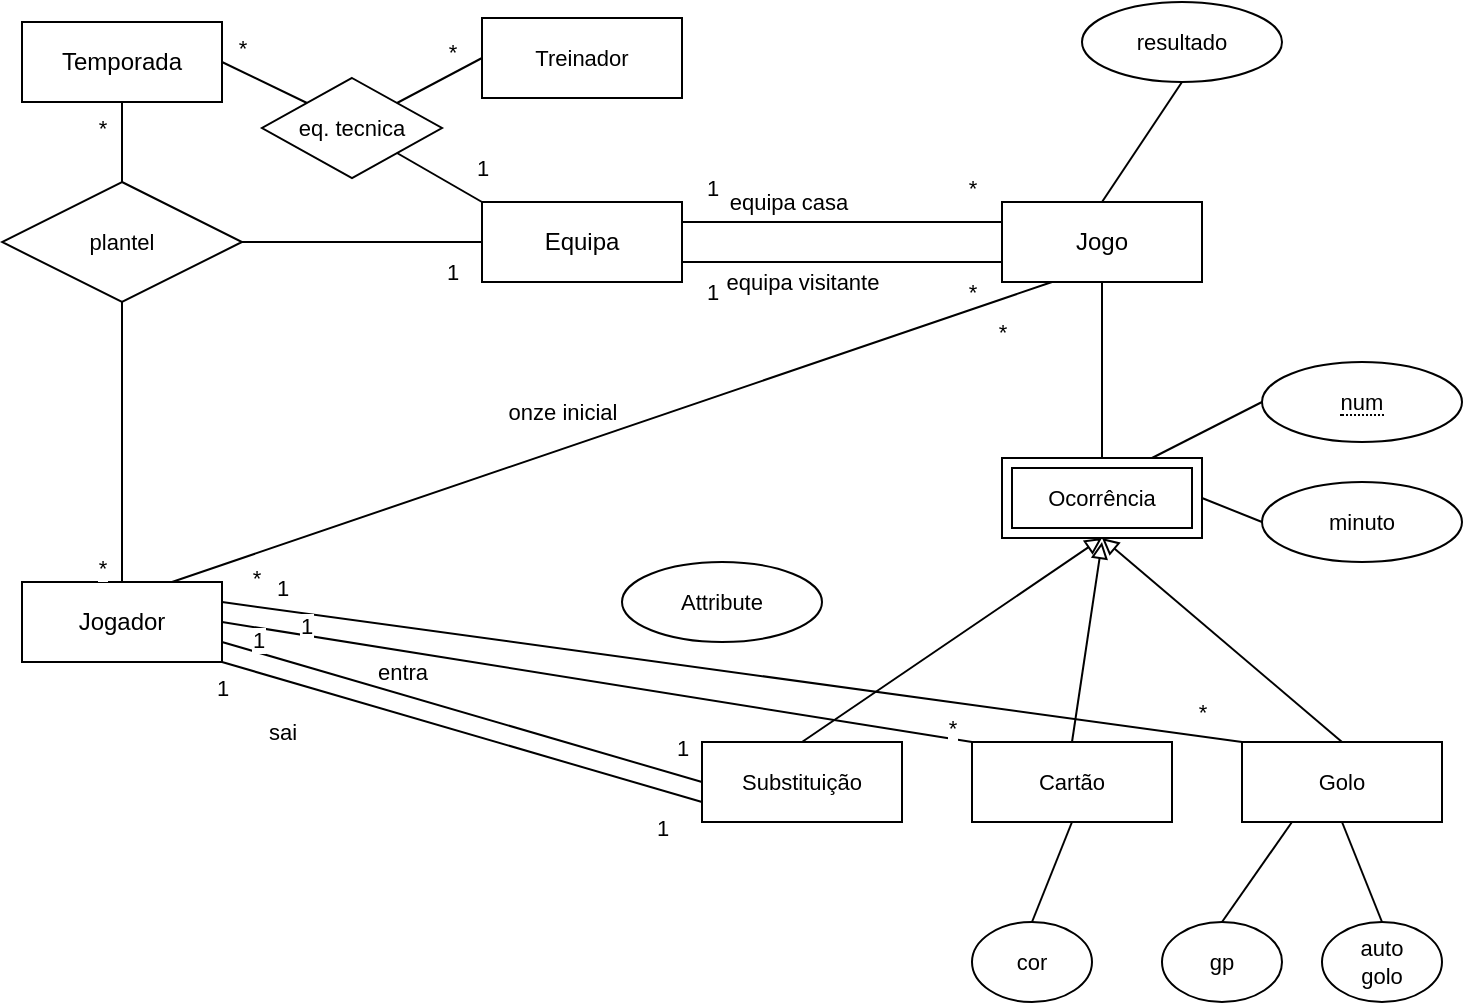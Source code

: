 <mxfile version="23.1.7" type="device">
  <diagram name="Page-1" id="HHxzxT7HDGMDCwjG4vFk">
    <mxGraphModel dx="989" dy="532" grid="1" gridSize="10" guides="1" tooltips="1" connect="1" arrows="1" fold="1" page="1" pageScale="1" pageWidth="850" pageHeight="1100" math="0" shadow="0">
      <root>
        <mxCell id="0" />
        <mxCell id="1" parent="0" />
        <mxCell id="HbNd26vC9nYK1mF1l2cm-38" style="edgeStyle=none;rounded=0;orthogonalLoop=1;jettySize=auto;html=1;exitX=0.5;exitY=1;exitDx=0;exitDy=0;entryX=0.5;entryY=0;entryDx=0;entryDy=0;strokeColor=default;align=center;verticalAlign=middle;fontFamily=Helvetica;fontSize=11;fontColor=default;labelBackgroundColor=default;endArrow=none;endFill=0;" edge="1" parent="1" source="HbNd26vC9nYK1mF1l2cm-1" target="HbNd26vC9nYK1mF1l2cm-37">
          <mxGeometry relative="1" as="geometry" />
        </mxCell>
        <mxCell id="HbNd26vC9nYK1mF1l2cm-1" value="Jogo" style="whiteSpace=wrap;html=1;align=center;" vertex="1" parent="1">
          <mxGeometry x="620" y="130" width="100" height="40" as="geometry" />
        </mxCell>
        <mxCell id="HbNd26vC9nYK1mF1l2cm-17" style="edgeStyle=none;rounded=0;orthogonalLoop=1;jettySize=auto;html=1;exitX=0.75;exitY=0;exitDx=0;exitDy=0;entryX=0.25;entryY=1;entryDx=0;entryDy=0;strokeColor=default;align=center;verticalAlign=middle;fontFamily=Helvetica;fontSize=11;fontColor=default;labelBackgroundColor=default;endArrow=none;endFill=0;" edge="1" parent="1" source="HbNd26vC9nYK1mF1l2cm-2" target="HbNd26vC9nYK1mF1l2cm-1">
          <mxGeometry relative="1" as="geometry" />
        </mxCell>
        <mxCell id="HbNd26vC9nYK1mF1l2cm-19" value="*" style="edgeLabel;html=1;align=center;verticalAlign=middle;resizable=0;points=[];fontFamily=Helvetica;fontSize=11;fontColor=default;labelBackgroundColor=default;" vertex="1" connectable="0" parent="HbNd26vC9nYK1mF1l2cm-17">
          <mxGeometry x="-0.835" y="-7" relative="1" as="geometry">
            <mxPoint x="3" y="4" as="offset" />
          </mxGeometry>
        </mxCell>
        <mxCell id="HbNd26vC9nYK1mF1l2cm-2" value="Jogador" style="whiteSpace=wrap;html=1;align=center;" vertex="1" parent="1">
          <mxGeometry x="130" y="320" width="100" height="40" as="geometry" />
        </mxCell>
        <mxCell id="HbNd26vC9nYK1mF1l2cm-6" style="edgeStyle=none;rounded=0;orthogonalLoop=1;jettySize=auto;html=1;exitX=1;exitY=0.75;exitDx=0;exitDy=0;entryX=0;entryY=0.75;entryDx=0;entryDy=0;strokeColor=default;align=center;verticalAlign=middle;fontFamily=Helvetica;fontSize=11;fontColor=default;labelBackgroundColor=default;endArrow=none;endFill=0;" edge="1" parent="1" source="HbNd26vC9nYK1mF1l2cm-3" target="HbNd26vC9nYK1mF1l2cm-1">
          <mxGeometry relative="1" as="geometry" />
        </mxCell>
        <mxCell id="HbNd26vC9nYK1mF1l2cm-3" value="Equipa" style="whiteSpace=wrap;html=1;align=center;" vertex="1" parent="1">
          <mxGeometry x="360" y="130" width="100" height="40" as="geometry" />
        </mxCell>
        <mxCell id="HbNd26vC9nYK1mF1l2cm-31" style="edgeStyle=none;rounded=0;orthogonalLoop=1;jettySize=auto;html=1;exitX=1;exitY=0.5;exitDx=0;exitDy=0;entryX=0;entryY=0;entryDx=0;entryDy=0;strokeColor=default;align=center;verticalAlign=middle;fontFamily=Helvetica;fontSize=11;fontColor=default;labelBackgroundColor=default;endArrow=none;endFill=0;" edge="1" parent="1" source="HbNd26vC9nYK1mF1l2cm-4" target="HbNd26vC9nYK1mF1l2cm-30">
          <mxGeometry relative="1" as="geometry" />
        </mxCell>
        <mxCell id="HbNd26vC9nYK1mF1l2cm-4" value="Temporada" style="whiteSpace=wrap;html=1;align=center;" vertex="1" parent="1">
          <mxGeometry x="130" y="40" width="100" height="40" as="geometry" />
        </mxCell>
        <mxCell id="HbNd26vC9nYK1mF1l2cm-5" style="rounded=0;orthogonalLoop=1;jettySize=auto;html=1;exitX=1;exitY=0.25;exitDx=0;exitDy=0;entryX=0;entryY=0.25;entryDx=0;entryDy=0;endArrow=none;endFill=0;" edge="1" parent="1" source="HbNd26vC9nYK1mF1l2cm-3" target="HbNd26vC9nYK1mF1l2cm-1">
          <mxGeometry relative="1" as="geometry" />
        </mxCell>
        <mxCell id="HbNd26vC9nYK1mF1l2cm-14" value="equipa casa" style="edgeLabel;html=1;align=center;verticalAlign=middle;resizable=0;points=[];fontFamily=Helvetica;fontSize=11;fontColor=default;labelBackgroundColor=default;" vertex="1" connectable="0" parent="HbNd26vC9nYK1mF1l2cm-5">
          <mxGeometry x="-0.362" y="5" relative="1" as="geometry">
            <mxPoint x="2" y="-5" as="offset" />
          </mxGeometry>
        </mxCell>
        <mxCell id="HbNd26vC9nYK1mF1l2cm-7" value="1" style="text;html=1;align=center;verticalAlign=middle;resizable=0;points=[];autosize=1;strokeColor=none;fillColor=none;fontFamily=Helvetica;fontSize=11;fontColor=default;labelBackgroundColor=default;" vertex="1" parent="1">
          <mxGeometry x="460" y="108" width="30" height="30" as="geometry" />
        </mxCell>
        <mxCell id="HbNd26vC9nYK1mF1l2cm-8" value="*" style="text;html=1;align=center;verticalAlign=middle;resizable=0;points=[];autosize=1;strokeColor=none;fillColor=none;fontFamily=Helvetica;fontSize=11;fontColor=default;labelBackgroundColor=default;" vertex="1" parent="1">
          <mxGeometry x="590" y="108" width="30" height="30" as="geometry" />
        </mxCell>
        <mxCell id="HbNd26vC9nYK1mF1l2cm-10" value="1" style="text;html=1;align=center;verticalAlign=middle;resizable=0;points=[];autosize=1;strokeColor=none;fillColor=none;fontFamily=Helvetica;fontSize=11;fontColor=default;labelBackgroundColor=default;" vertex="1" parent="1">
          <mxGeometry x="460" y="160" width="30" height="30" as="geometry" />
        </mxCell>
        <mxCell id="HbNd26vC9nYK1mF1l2cm-11" value="*" style="text;html=1;align=center;verticalAlign=middle;resizable=0;points=[];autosize=1;strokeColor=none;fillColor=none;fontFamily=Helvetica;fontSize=11;fontColor=default;labelBackgroundColor=default;" vertex="1" parent="1">
          <mxGeometry x="590" y="160" width="30" height="30" as="geometry" />
        </mxCell>
        <mxCell id="HbNd26vC9nYK1mF1l2cm-13" style="edgeStyle=none;rounded=0;orthogonalLoop=1;jettySize=auto;html=1;exitX=0.5;exitY=1;exitDx=0;exitDy=0;entryX=0.5;entryY=0;entryDx=0;entryDy=0;strokeColor=default;align=center;verticalAlign=middle;fontFamily=Helvetica;fontSize=11;fontColor=default;labelBackgroundColor=default;endArrow=none;endFill=0;" edge="1" parent="1" source="HbNd26vC9nYK1mF1l2cm-12" target="HbNd26vC9nYK1mF1l2cm-1">
          <mxGeometry relative="1" as="geometry" />
        </mxCell>
        <mxCell id="HbNd26vC9nYK1mF1l2cm-12" value="resultado" style="ellipse;whiteSpace=wrap;html=1;align=center;fontFamily=Helvetica;fontSize=11;fontColor=default;labelBackgroundColor=default;" vertex="1" parent="1">
          <mxGeometry x="660" y="30" width="100" height="40" as="geometry" />
        </mxCell>
        <mxCell id="HbNd26vC9nYK1mF1l2cm-15" value="equipa visitante" style="edgeLabel;html=1;align=center;verticalAlign=middle;resizable=0;points=[];fontFamily=Helvetica;fontSize=11;fontColor=default;labelBackgroundColor=default;" vertex="1" connectable="0" parent="1">
          <mxGeometry x="520.004" y="170" as="geometry" />
        </mxCell>
        <mxCell id="HbNd26vC9nYK1mF1l2cm-18" value="*" style="text;html=1;align=center;verticalAlign=middle;resizable=0;points=[];autosize=1;strokeColor=none;fillColor=none;fontFamily=Helvetica;fontSize=11;fontColor=default;labelBackgroundColor=default;" vertex="1" parent="1">
          <mxGeometry x="605" y="180" width="30" height="30" as="geometry" />
        </mxCell>
        <mxCell id="HbNd26vC9nYK1mF1l2cm-20" value="onze inicial" style="text;html=1;align=center;verticalAlign=middle;resizable=0;points=[];autosize=1;strokeColor=none;fillColor=none;fontFamily=Helvetica;fontSize=11;fontColor=default;labelBackgroundColor=default;" vertex="1" parent="1">
          <mxGeometry x="360" y="220" width="80" height="30" as="geometry" />
        </mxCell>
        <mxCell id="HbNd26vC9nYK1mF1l2cm-22" style="edgeStyle=none;rounded=0;orthogonalLoop=1;jettySize=auto;html=1;exitX=1;exitY=0.5;exitDx=0;exitDy=0;entryX=0;entryY=0.5;entryDx=0;entryDy=0;strokeColor=default;align=center;verticalAlign=middle;fontFamily=Helvetica;fontSize=11;fontColor=default;labelBackgroundColor=default;endArrow=none;endFill=0;" edge="1" parent="1" source="HbNd26vC9nYK1mF1l2cm-21" target="HbNd26vC9nYK1mF1l2cm-3">
          <mxGeometry relative="1" as="geometry" />
        </mxCell>
        <mxCell id="HbNd26vC9nYK1mF1l2cm-23" style="edgeStyle=none;rounded=0;orthogonalLoop=1;jettySize=auto;html=1;exitX=0.5;exitY=0;exitDx=0;exitDy=0;entryX=0.5;entryY=1;entryDx=0;entryDy=0;strokeColor=default;align=center;verticalAlign=middle;fontFamily=Helvetica;fontSize=11;fontColor=default;labelBackgroundColor=default;endArrow=none;endFill=0;" edge="1" parent="1" source="HbNd26vC9nYK1mF1l2cm-21" target="HbNd26vC9nYK1mF1l2cm-4">
          <mxGeometry relative="1" as="geometry" />
        </mxCell>
        <mxCell id="HbNd26vC9nYK1mF1l2cm-24" style="edgeStyle=none;rounded=0;orthogonalLoop=1;jettySize=auto;html=1;exitX=0.5;exitY=1;exitDx=0;exitDy=0;entryX=0.5;entryY=0;entryDx=0;entryDy=0;strokeColor=default;align=center;verticalAlign=middle;fontFamily=Helvetica;fontSize=11;fontColor=default;labelBackgroundColor=default;endArrow=none;endFill=0;" edge="1" parent="1" source="HbNd26vC9nYK1mF1l2cm-21" target="HbNd26vC9nYK1mF1l2cm-2">
          <mxGeometry relative="1" as="geometry" />
        </mxCell>
        <mxCell id="HbNd26vC9nYK1mF1l2cm-21" value="plantel" style="shape=rhombus;perimeter=rhombusPerimeter;whiteSpace=wrap;html=1;align=center;fontFamily=Helvetica;fontSize=11;fontColor=default;labelBackgroundColor=default;" vertex="1" parent="1">
          <mxGeometry x="120" y="120" width="120" height="60" as="geometry" />
        </mxCell>
        <mxCell id="HbNd26vC9nYK1mF1l2cm-25" value="*" style="text;html=1;align=center;verticalAlign=middle;resizable=0;points=[];autosize=1;strokeColor=none;fillColor=none;fontFamily=Helvetica;fontSize=11;fontColor=default;labelBackgroundColor=default;" vertex="1" parent="1">
          <mxGeometry x="155" y="298" width="30" height="30" as="geometry" />
        </mxCell>
        <mxCell id="HbNd26vC9nYK1mF1l2cm-26" value="*" style="text;html=1;align=center;verticalAlign=middle;resizable=0;points=[];autosize=1;strokeColor=none;fillColor=none;fontFamily=Helvetica;fontSize=11;fontColor=default;labelBackgroundColor=default;" vertex="1" parent="1">
          <mxGeometry x="155" y="78" width="30" height="30" as="geometry" />
        </mxCell>
        <mxCell id="HbNd26vC9nYK1mF1l2cm-27" value="1" style="text;html=1;align=center;verticalAlign=middle;resizable=0;points=[];autosize=1;strokeColor=none;fillColor=none;fontFamily=Helvetica;fontSize=11;fontColor=default;labelBackgroundColor=default;" vertex="1" parent="1">
          <mxGeometry x="330" y="150" width="30" height="30" as="geometry" />
        </mxCell>
        <mxCell id="HbNd26vC9nYK1mF1l2cm-29" value="Treinador" style="whiteSpace=wrap;html=1;align=center;fontFamily=Helvetica;fontSize=11;fontColor=default;labelBackgroundColor=default;" vertex="1" parent="1">
          <mxGeometry x="360" y="38" width="100" height="40" as="geometry" />
        </mxCell>
        <mxCell id="HbNd26vC9nYK1mF1l2cm-32" style="edgeStyle=none;rounded=0;orthogonalLoop=1;jettySize=auto;html=1;exitX=1;exitY=0;exitDx=0;exitDy=0;entryX=0;entryY=0.5;entryDx=0;entryDy=0;strokeColor=default;align=center;verticalAlign=middle;fontFamily=Helvetica;fontSize=11;fontColor=default;labelBackgroundColor=default;endArrow=none;endFill=0;" edge="1" parent="1" source="HbNd26vC9nYK1mF1l2cm-30" target="HbNd26vC9nYK1mF1l2cm-29">
          <mxGeometry relative="1" as="geometry" />
        </mxCell>
        <mxCell id="HbNd26vC9nYK1mF1l2cm-33" style="edgeStyle=none;rounded=0;orthogonalLoop=1;jettySize=auto;html=1;exitX=1;exitY=1;exitDx=0;exitDy=0;entryX=0;entryY=0;entryDx=0;entryDy=0;strokeColor=default;align=center;verticalAlign=middle;fontFamily=Helvetica;fontSize=11;fontColor=default;labelBackgroundColor=default;endArrow=none;endFill=0;" edge="1" parent="1" source="HbNd26vC9nYK1mF1l2cm-30" target="HbNd26vC9nYK1mF1l2cm-3">
          <mxGeometry relative="1" as="geometry" />
        </mxCell>
        <mxCell id="HbNd26vC9nYK1mF1l2cm-30" value="eq. tecnica" style="shape=rhombus;perimeter=rhombusPerimeter;whiteSpace=wrap;html=1;align=center;fontFamily=Helvetica;fontSize=11;fontColor=default;labelBackgroundColor=default;" vertex="1" parent="1">
          <mxGeometry x="250" y="68" width="90" height="50" as="geometry" />
        </mxCell>
        <mxCell id="HbNd26vC9nYK1mF1l2cm-34" value="*" style="text;html=1;align=center;verticalAlign=middle;resizable=0;points=[];autosize=1;strokeColor=none;fillColor=none;fontFamily=Helvetica;fontSize=11;fontColor=default;labelBackgroundColor=default;" vertex="1" parent="1">
          <mxGeometry x="330" y="40" width="30" height="30" as="geometry" />
        </mxCell>
        <mxCell id="HbNd26vC9nYK1mF1l2cm-35" value="*" style="text;html=1;align=center;verticalAlign=middle;resizable=0;points=[];autosize=1;strokeColor=none;fillColor=none;fontFamily=Helvetica;fontSize=11;fontColor=default;labelBackgroundColor=default;" vertex="1" parent="1">
          <mxGeometry x="225" y="38" width="30" height="30" as="geometry" />
        </mxCell>
        <mxCell id="HbNd26vC9nYK1mF1l2cm-36" value="1" style="text;html=1;align=center;verticalAlign=middle;resizable=0;points=[];autosize=1;strokeColor=none;fillColor=none;fontFamily=Helvetica;fontSize=11;fontColor=default;labelBackgroundColor=default;" vertex="1" parent="1">
          <mxGeometry x="345" y="98" width="30" height="30" as="geometry" />
        </mxCell>
        <mxCell id="HbNd26vC9nYK1mF1l2cm-56" style="edgeStyle=none;rounded=0;orthogonalLoop=1;jettySize=auto;html=1;exitX=1;exitY=0.5;exitDx=0;exitDy=0;entryX=0;entryY=0.5;entryDx=0;entryDy=0;strokeColor=default;align=center;verticalAlign=middle;fontFamily=Helvetica;fontSize=11;fontColor=default;labelBackgroundColor=default;endArrow=none;endFill=0;" edge="1" parent="1" source="HbNd26vC9nYK1mF1l2cm-37" target="HbNd26vC9nYK1mF1l2cm-55">
          <mxGeometry relative="1" as="geometry" />
        </mxCell>
        <mxCell id="HbNd26vC9nYK1mF1l2cm-37" value="Ocorrência" style="shape=ext;margin=3;double=1;whiteSpace=wrap;html=1;align=center;fontFamily=Helvetica;fontSize=11;fontColor=default;labelBackgroundColor=default;" vertex="1" parent="1">
          <mxGeometry x="620" y="258" width="100" height="40" as="geometry" />
        </mxCell>
        <mxCell id="HbNd26vC9nYK1mF1l2cm-45" style="edgeStyle=none;rounded=0;orthogonalLoop=1;jettySize=auto;html=1;exitX=0.5;exitY=0;exitDx=0;exitDy=0;entryX=0.5;entryY=1;entryDx=0;entryDy=0;strokeColor=default;align=center;verticalAlign=middle;fontFamily=Helvetica;fontSize=11;fontColor=default;labelBackgroundColor=default;endArrow=block;endFill=0;" edge="1" parent="1" source="HbNd26vC9nYK1mF1l2cm-39" target="HbNd26vC9nYK1mF1l2cm-37">
          <mxGeometry relative="1" as="geometry" />
        </mxCell>
        <mxCell id="HbNd26vC9nYK1mF1l2cm-47" style="edgeStyle=none;rounded=0;orthogonalLoop=1;jettySize=auto;html=1;exitX=0;exitY=0;exitDx=0;exitDy=0;entryX=1;entryY=0.25;entryDx=0;entryDy=0;strokeColor=default;align=center;verticalAlign=middle;fontFamily=Helvetica;fontSize=11;fontColor=default;labelBackgroundColor=default;endArrow=none;endFill=0;" edge="1" parent="1" source="HbNd26vC9nYK1mF1l2cm-39" target="HbNd26vC9nYK1mF1l2cm-2">
          <mxGeometry relative="1" as="geometry" />
        </mxCell>
        <mxCell id="HbNd26vC9nYK1mF1l2cm-39" value="Golo" style="whiteSpace=wrap;html=1;align=center;fontFamily=Helvetica;fontSize=11;fontColor=default;labelBackgroundColor=default;" vertex="1" parent="1">
          <mxGeometry x="740" y="400" width="100" height="40" as="geometry" />
        </mxCell>
        <mxCell id="HbNd26vC9nYK1mF1l2cm-44" style="edgeStyle=none;rounded=0;orthogonalLoop=1;jettySize=auto;html=1;exitX=0.5;exitY=0;exitDx=0;exitDy=0;strokeColor=default;align=center;verticalAlign=middle;fontFamily=Helvetica;fontSize=11;fontColor=default;labelBackgroundColor=default;endArrow=block;endFill=0;" edge="1" parent="1" source="HbNd26vC9nYK1mF1l2cm-40">
          <mxGeometry relative="1" as="geometry">
            <mxPoint x="670" y="300" as="targetPoint" />
          </mxGeometry>
        </mxCell>
        <mxCell id="HbNd26vC9nYK1mF1l2cm-46" style="edgeStyle=none;rounded=0;orthogonalLoop=1;jettySize=auto;html=1;exitX=0;exitY=0;exitDx=0;exitDy=0;entryX=1;entryY=0.5;entryDx=0;entryDy=0;strokeColor=default;align=center;verticalAlign=middle;fontFamily=Helvetica;fontSize=11;fontColor=default;labelBackgroundColor=default;endArrow=none;endFill=0;" edge="1" parent="1" source="HbNd26vC9nYK1mF1l2cm-40" target="HbNd26vC9nYK1mF1l2cm-2">
          <mxGeometry relative="1" as="geometry" />
        </mxCell>
        <mxCell id="HbNd26vC9nYK1mF1l2cm-64" value="1" style="edgeLabel;html=1;align=center;verticalAlign=middle;resizable=0;points=[];fontFamily=Helvetica;fontSize=11;fontColor=default;labelBackgroundColor=default;" vertex="1" connectable="0" parent="HbNd26vC9nYK1mF1l2cm-46">
          <mxGeometry x="0.782" y="-5" relative="1" as="geometry">
            <mxPoint as="offset" />
          </mxGeometry>
        </mxCell>
        <mxCell id="HbNd26vC9nYK1mF1l2cm-66" value="*" style="edgeLabel;html=1;align=center;verticalAlign=middle;resizable=0;points=[];fontFamily=Helvetica;fontSize=11;fontColor=default;labelBackgroundColor=default;" vertex="1" connectable="0" parent="HbNd26vC9nYK1mF1l2cm-46">
          <mxGeometry x="-0.939" y="-6" relative="1" as="geometry">
            <mxPoint as="offset" />
          </mxGeometry>
        </mxCell>
        <mxCell id="HbNd26vC9nYK1mF1l2cm-40" value="Cartão" style="whiteSpace=wrap;html=1;align=center;fontFamily=Helvetica;fontSize=11;fontColor=default;labelBackgroundColor=default;" vertex="1" parent="1">
          <mxGeometry x="605" y="400" width="100" height="40" as="geometry" />
        </mxCell>
        <mxCell id="HbNd26vC9nYK1mF1l2cm-42" style="edgeStyle=none;rounded=0;orthogonalLoop=1;jettySize=auto;html=1;exitX=0.5;exitY=0;exitDx=0;exitDy=0;entryX=0.5;entryY=1;entryDx=0;entryDy=0;strokeColor=default;align=center;verticalAlign=middle;fontFamily=Helvetica;fontSize=11;fontColor=default;labelBackgroundColor=default;endArrow=block;endFill=0;" edge="1" parent="1" source="HbNd26vC9nYK1mF1l2cm-41" target="HbNd26vC9nYK1mF1l2cm-37">
          <mxGeometry relative="1" as="geometry" />
        </mxCell>
        <mxCell id="HbNd26vC9nYK1mF1l2cm-48" style="edgeStyle=none;rounded=0;orthogonalLoop=1;jettySize=auto;html=1;exitX=0;exitY=0.5;exitDx=0;exitDy=0;entryX=1;entryY=0.75;entryDx=0;entryDy=0;strokeColor=default;align=center;verticalAlign=middle;fontFamily=Helvetica;fontSize=11;fontColor=default;labelBackgroundColor=default;endArrow=none;endFill=0;" edge="1" parent="1" source="HbNd26vC9nYK1mF1l2cm-41" target="HbNd26vC9nYK1mF1l2cm-2">
          <mxGeometry relative="1" as="geometry" />
        </mxCell>
        <mxCell id="HbNd26vC9nYK1mF1l2cm-63" value="1" style="edgeLabel;html=1;align=center;verticalAlign=middle;resizable=0;points=[];fontFamily=Helvetica;fontSize=11;fontColor=default;labelBackgroundColor=default;" vertex="1" connectable="0" parent="HbNd26vC9nYK1mF1l2cm-48">
          <mxGeometry x="0.863" y="-6" relative="1" as="geometry">
            <mxPoint as="offset" />
          </mxGeometry>
        </mxCell>
        <mxCell id="HbNd26vC9nYK1mF1l2cm-49" style="edgeStyle=none;rounded=0;orthogonalLoop=1;jettySize=auto;html=1;exitX=0;exitY=0.75;exitDx=0;exitDy=0;entryX=1;entryY=1;entryDx=0;entryDy=0;strokeColor=default;align=center;verticalAlign=middle;fontFamily=Helvetica;fontSize=11;fontColor=default;labelBackgroundColor=default;endArrow=none;endFill=0;" edge="1" parent="1" source="HbNd26vC9nYK1mF1l2cm-41" target="HbNd26vC9nYK1mF1l2cm-2">
          <mxGeometry relative="1" as="geometry" />
        </mxCell>
        <mxCell id="HbNd26vC9nYK1mF1l2cm-41" value="Substituição" style="whiteSpace=wrap;html=1;align=center;fontFamily=Helvetica;fontSize=11;fontColor=default;labelBackgroundColor=default;" vertex="1" parent="1">
          <mxGeometry x="470" y="400" width="100" height="40" as="geometry" />
        </mxCell>
        <mxCell id="HbNd26vC9nYK1mF1l2cm-50" value="Attribute" style="ellipse;whiteSpace=wrap;html=1;align=center;fontFamily=Helvetica;fontSize=11;fontColor=default;labelBackgroundColor=default;" vertex="1" parent="1">
          <mxGeometry x="430" y="310" width="100" height="40" as="geometry" />
        </mxCell>
        <mxCell id="HbNd26vC9nYK1mF1l2cm-70" style="edgeStyle=none;rounded=0;orthogonalLoop=1;jettySize=auto;html=1;exitX=0.5;exitY=0;exitDx=0;exitDy=0;entryX=0.5;entryY=1;entryDx=0;entryDy=0;strokeColor=default;align=center;verticalAlign=middle;fontFamily=Helvetica;fontSize=11;fontColor=default;labelBackgroundColor=default;endArrow=none;endFill=0;" edge="1" parent="1" source="HbNd26vC9nYK1mF1l2cm-51" target="HbNd26vC9nYK1mF1l2cm-39">
          <mxGeometry relative="1" as="geometry" />
        </mxCell>
        <mxCell id="HbNd26vC9nYK1mF1l2cm-51" value="auto&lt;br&gt;golo" style="ellipse;whiteSpace=wrap;html=1;align=center;fontFamily=Helvetica;fontSize=11;fontColor=default;labelBackgroundColor=default;" vertex="1" parent="1">
          <mxGeometry x="780" y="490" width="60" height="40" as="geometry" />
        </mxCell>
        <mxCell id="HbNd26vC9nYK1mF1l2cm-69" style="edgeStyle=none;rounded=0;orthogonalLoop=1;jettySize=auto;html=1;exitX=0.5;exitY=0;exitDx=0;exitDy=0;entryX=0.25;entryY=1;entryDx=0;entryDy=0;strokeColor=default;align=center;verticalAlign=middle;fontFamily=Helvetica;fontSize=11;fontColor=default;labelBackgroundColor=default;endArrow=none;endFill=0;" edge="1" parent="1" source="HbNd26vC9nYK1mF1l2cm-52" target="HbNd26vC9nYK1mF1l2cm-39">
          <mxGeometry relative="1" as="geometry" />
        </mxCell>
        <mxCell id="HbNd26vC9nYK1mF1l2cm-52" value="gp" style="ellipse;whiteSpace=wrap;html=1;align=center;fontFamily=Helvetica;fontSize=11;fontColor=default;labelBackgroundColor=default;" vertex="1" parent="1">
          <mxGeometry x="700" y="490" width="60" height="40" as="geometry" />
        </mxCell>
        <mxCell id="HbNd26vC9nYK1mF1l2cm-54" style="edgeStyle=none;rounded=0;orthogonalLoop=1;jettySize=auto;html=1;exitX=0;exitY=0.5;exitDx=0;exitDy=0;entryX=0.75;entryY=0;entryDx=0;entryDy=0;strokeColor=default;align=center;verticalAlign=middle;fontFamily=Helvetica;fontSize=11;fontColor=default;labelBackgroundColor=default;endArrow=none;endFill=0;" edge="1" parent="1" source="HbNd26vC9nYK1mF1l2cm-53" target="HbNd26vC9nYK1mF1l2cm-37">
          <mxGeometry relative="1" as="geometry" />
        </mxCell>
        <mxCell id="HbNd26vC9nYK1mF1l2cm-53" value="&lt;span style=&quot;border-bottom: 1px dotted&quot;&gt;num&lt;/span&gt;" style="ellipse;whiteSpace=wrap;html=1;align=center;fontFamily=Helvetica;fontSize=11;fontColor=default;labelBackgroundColor=default;" vertex="1" parent="1">
          <mxGeometry x="750" y="210" width="100" height="40" as="geometry" />
        </mxCell>
        <mxCell id="HbNd26vC9nYK1mF1l2cm-55" value="minuto" style="ellipse;whiteSpace=wrap;html=1;align=center;fontFamily=Helvetica;fontSize=11;fontColor=default;labelBackgroundColor=default;" vertex="1" parent="1">
          <mxGeometry x="750" y="270" width="100" height="40" as="geometry" />
        </mxCell>
        <mxCell id="HbNd26vC9nYK1mF1l2cm-57" value="entra" style="text;html=1;align=center;verticalAlign=middle;resizable=0;points=[];autosize=1;strokeColor=none;fillColor=none;fontFamily=Helvetica;fontSize=11;fontColor=default;labelBackgroundColor=default;" vertex="1" parent="1">
          <mxGeometry x="295" y="350" width="50" height="30" as="geometry" />
        </mxCell>
        <mxCell id="HbNd26vC9nYK1mF1l2cm-58" value="sai" style="text;html=1;align=center;verticalAlign=middle;resizable=0;points=[];autosize=1;strokeColor=none;fillColor=none;fontFamily=Helvetica;fontSize=11;fontColor=default;labelBackgroundColor=default;" vertex="1" parent="1">
          <mxGeometry x="240" y="380" width="40" height="30" as="geometry" />
        </mxCell>
        <mxCell id="HbNd26vC9nYK1mF1l2cm-60" value="1" style="text;html=1;align=center;verticalAlign=middle;resizable=0;points=[];autosize=1;strokeColor=none;fillColor=none;fontFamily=Helvetica;fontSize=11;fontColor=default;labelBackgroundColor=default;" vertex="1" parent="1">
          <mxGeometry x="215" y="358" width="30" height="30" as="geometry" />
        </mxCell>
        <mxCell id="HbNd26vC9nYK1mF1l2cm-61" value="1" style="text;html=1;align=center;verticalAlign=middle;resizable=0;points=[];autosize=1;strokeColor=none;fillColor=none;fontFamily=Helvetica;fontSize=11;fontColor=default;labelBackgroundColor=default;" vertex="1" parent="1">
          <mxGeometry x="435" y="428" width="30" height="30" as="geometry" />
        </mxCell>
        <mxCell id="HbNd26vC9nYK1mF1l2cm-62" value="1" style="text;html=1;align=center;verticalAlign=middle;resizable=0;points=[];autosize=1;strokeColor=none;fillColor=none;fontFamily=Helvetica;fontSize=11;fontColor=default;labelBackgroundColor=default;" vertex="1" parent="1">
          <mxGeometry x="445" y="388" width="30" height="30" as="geometry" />
        </mxCell>
        <mxCell id="HbNd26vC9nYK1mF1l2cm-65" value="1" style="text;html=1;align=center;verticalAlign=middle;resizable=0;points=[];autosize=1;strokeColor=none;fillColor=none;fontFamily=Helvetica;fontSize=11;fontColor=default;labelBackgroundColor=default;" vertex="1" parent="1">
          <mxGeometry x="245" y="308" width="30" height="30" as="geometry" />
        </mxCell>
        <mxCell id="HbNd26vC9nYK1mF1l2cm-67" value="*" style="text;html=1;align=center;verticalAlign=middle;resizable=0;points=[];autosize=1;strokeColor=none;fillColor=none;fontFamily=Helvetica;fontSize=11;fontColor=default;labelBackgroundColor=default;" vertex="1" parent="1">
          <mxGeometry x="705" y="370" width="30" height="30" as="geometry" />
        </mxCell>
        <mxCell id="HbNd26vC9nYK1mF1l2cm-72" style="edgeStyle=none;rounded=0;orthogonalLoop=1;jettySize=auto;html=1;exitX=0.5;exitY=0;exitDx=0;exitDy=0;entryX=0.5;entryY=1;entryDx=0;entryDy=0;strokeColor=default;align=center;verticalAlign=middle;fontFamily=Helvetica;fontSize=11;fontColor=default;labelBackgroundColor=default;endArrow=none;endFill=0;" edge="1" parent="1" source="HbNd26vC9nYK1mF1l2cm-71" target="HbNd26vC9nYK1mF1l2cm-40">
          <mxGeometry relative="1" as="geometry" />
        </mxCell>
        <mxCell id="HbNd26vC9nYK1mF1l2cm-71" value="cor" style="ellipse;whiteSpace=wrap;html=1;align=center;fontFamily=Helvetica;fontSize=11;fontColor=default;labelBackgroundColor=default;" vertex="1" parent="1">
          <mxGeometry x="605" y="490" width="60" height="40" as="geometry" />
        </mxCell>
      </root>
    </mxGraphModel>
  </diagram>
</mxfile>
